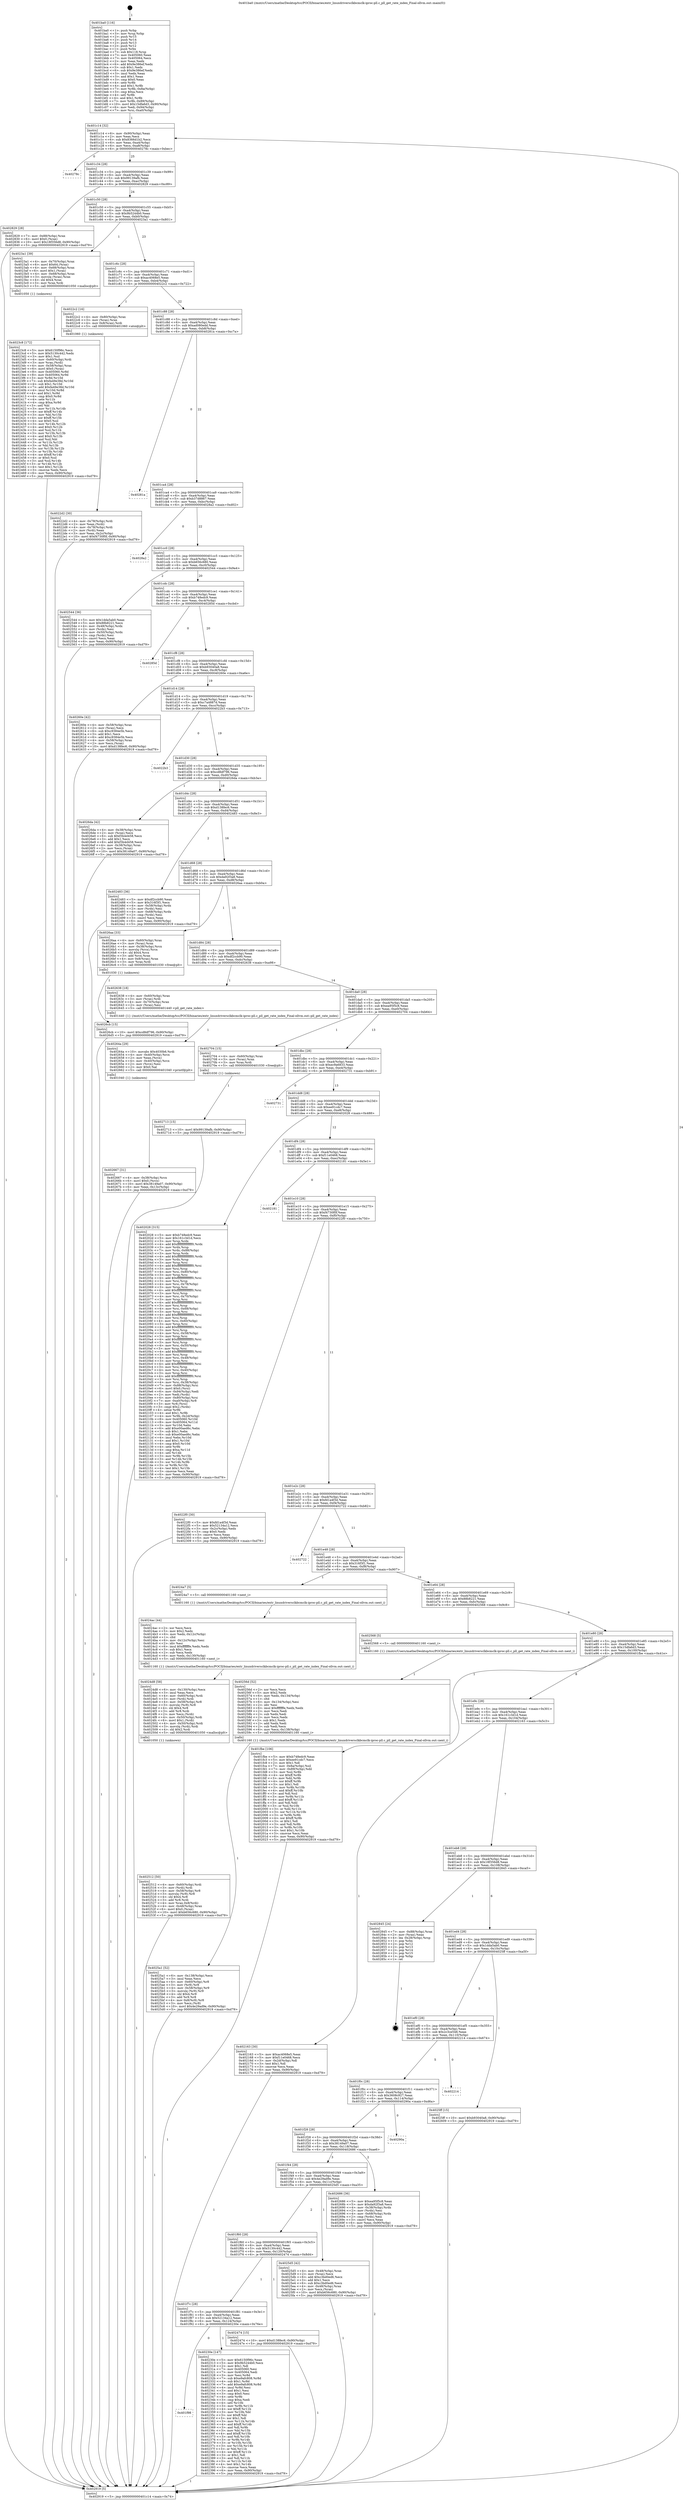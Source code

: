 digraph "0x401ba0" {
  label = "0x401ba0 (/mnt/c/Users/mathe/Desktop/tcc/POCII/binaries/extr_linuxdriversclkbcmclk-iproc-pll.c_pll_get_rate_index_Final-ollvm.out::main(0))"
  labelloc = "t"
  node[shape=record]

  Entry [label="",width=0.3,height=0.3,shape=circle,fillcolor=black,style=filled]
  "0x401c14" [label="{
     0x401c14 [32]\l
     | [instrs]\l
     &nbsp;&nbsp;0x401c14 \<+6\>: mov -0x90(%rbp),%eax\l
     &nbsp;&nbsp;0x401c1a \<+2\>: mov %eax,%ecx\l
     &nbsp;&nbsp;0x401c1c \<+6\>: sub $0x8366d1b2,%ecx\l
     &nbsp;&nbsp;0x401c22 \<+6\>: mov %eax,-0xa4(%rbp)\l
     &nbsp;&nbsp;0x401c28 \<+6\>: mov %ecx,-0xa8(%rbp)\l
     &nbsp;&nbsp;0x401c2e \<+6\>: je 000000000040278c \<main+0xbec\>\l
  }"]
  "0x40278c" [label="{
     0x40278c\l
  }", style=dashed]
  "0x401c34" [label="{
     0x401c34 [28]\l
     | [instrs]\l
     &nbsp;&nbsp;0x401c34 \<+5\>: jmp 0000000000401c39 \<main+0x99\>\l
     &nbsp;&nbsp;0x401c39 \<+6\>: mov -0xa4(%rbp),%eax\l
     &nbsp;&nbsp;0x401c3f \<+5\>: sub $0x99139afb,%eax\l
     &nbsp;&nbsp;0x401c44 \<+6\>: mov %eax,-0xac(%rbp)\l
     &nbsp;&nbsp;0x401c4a \<+6\>: je 0000000000402829 \<main+0xc89\>\l
  }"]
  Exit [label="",width=0.3,height=0.3,shape=circle,fillcolor=black,style=filled,peripheries=2]
  "0x402829" [label="{
     0x402829 [28]\l
     | [instrs]\l
     &nbsp;&nbsp;0x402829 \<+7\>: mov -0x88(%rbp),%rax\l
     &nbsp;&nbsp;0x402830 \<+6\>: movl $0x0,(%rax)\l
     &nbsp;&nbsp;0x402836 \<+10\>: movl $0x18f356d8,-0x90(%rbp)\l
     &nbsp;&nbsp;0x402840 \<+5\>: jmp 0000000000402919 \<main+0xd79\>\l
  }"]
  "0x401c50" [label="{
     0x401c50 [28]\l
     | [instrs]\l
     &nbsp;&nbsp;0x401c50 \<+5\>: jmp 0000000000401c55 \<main+0xb5\>\l
     &nbsp;&nbsp;0x401c55 \<+6\>: mov -0xa4(%rbp),%eax\l
     &nbsp;&nbsp;0x401c5b \<+5\>: sub $0x9b5244b0,%eax\l
     &nbsp;&nbsp;0x401c60 \<+6\>: mov %eax,-0xb0(%rbp)\l
     &nbsp;&nbsp;0x401c66 \<+6\>: je 00000000004023a1 \<main+0x801\>\l
  }"]
  "0x402713" [label="{
     0x402713 [15]\l
     | [instrs]\l
     &nbsp;&nbsp;0x402713 \<+10\>: movl $0x99139afb,-0x90(%rbp)\l
     &nbsp;&nbsp;0x40271d \<+5\>: jmp 0000000000402919 \<main+0xd79\>\l
  }"]
  "0x4023a1" [label="{
     0x4023a1 [39]\l
     | [instrs]\l
     &nbsp;&nbsp;0x4023a1 \<+4\>: mov -0x70(%rbp),%rax\l
     &nbsp;&nbsp;0x4023a5 \<+6\>: movl $0x64,(%rax)\l
     &nbsp;&nbsp;0x4023ab \<+4\>: mov -0x68(%rbp),%rax\l
     &nbsp;&nbsp;0x4023af \<+6\>: movl $0x1,(%rax)\l
     &nbsp;&nbsp;0x4023b5 \<+4\>: mov -0x68(%rbp),%rax\l
     &nbsp;&nbsp;0x4023b9 \<+3\>: movslq (%rax),%rax\l
     &nbsp;&nbsp;0x4023bc \<+4\>: shl $0x4,%rax\l
     &nbsp;&nbsp;0x4023c0 \<+3\>: mov %rax,%rdi\l
     &nbsp;&nbsp;0x4023c3 \<+5\>: call 0000000000401050 \<malloc@plt\>\l
     | [calls]\l
     &nbsp;&nbsp;0x401050 \{1\} (unknown)\l
  }"]
  "0x401c6c" [label="{
     0x401c6c [28]\l
     | [instrs]\l
     &nbsp;&nbsp;0x401c6c \<+5\>: jmp 0000000000401c71 \<main+0xd1\>\l
     &nbsp;&nbsp;0x401c71 \<+6\>: mov -0xa4(%rbp),%eax\l
     &nbsp;&nbsp;0x401c77 \<+5\>: sub $0xac4068e5,%eax\l
     &nbsp;&nbsp;0x401c7c \<+6\>: mov %eax,-0xb4(%rbp)\l
     &nbsp;&nbsp;0x401c82 \<+6\>: je 00000000004022c2 \<main+0x722\>\l
  }"]
  "0x4026cb" [label="{
     0x4026cb [15]\l
     | [instrs]\l
     &nbsp;&nbsp;0x4026cb \<+10\>: movl $0xcd8df796,-0x90(%rbp)\l
     &nbsp;&nbsp;0x4026d5 \<+5\>: jmp 0000000000402919 \<main+0xd79\>\l
  }"]
  "0x4022c2" [label="{
     0x4022c2 [16]\l
     | [instrs]\l
     &nbsp;&nbsp;0x4022c2 \<+4\>: mov -0x80(%rbp),%rax\l
     &nbsp;&nbsp;0x4022c6 \<+3\>: mov (%rax),%rax\l
     &nbsp;&nbsp;0x4022c9 \<+4\>: mov 0x8(%rax),%rdi\l
     &nbsp;&nbsp;0x4022cd \<+5\>: call 0000000000401060 \<atoi@plt\>\l
     | [calls]\l
     &nbsp;&nbsp;0x401060 \{1\} (unknown)\l
  }"]
  "0x401c88" [label="{
     0x401c88 [28]\l
     | [instrs]\l
     &nbsp;&nbsp;0x401c88 \<+5\>: jmp 0000000000401c8d \<main+0xed\>\l
     &nbsp;&nbsp;0x401c8d \<+6\>: mov -0xa4(%rbp),%eax\l
     &nbsp;&nbsp;0x401c93 \<+5\>: sub $0xad080edd,%eax\l
     &nbsp;&nbsp;0x401c98 \<+6\>: mov %eax,-0xb8(%rbp)\l
     &nbsp;&nbsp;0x401c9e \<+6\>: je 000000000040281a \<main+0xc7a\>\l
  }"]
  "0x402667" [label="{
     0x402667 [31]\l
     | [instrs]\l
     &nbsp;&nbsp;0x402667 \<+4\>: mov -0x38(%rbp),%rcx\l
     &nbsp;&nbsp;0x40266b \<+6\>: movl $0x0,(%rcx)\l
     &nbsp;&nbsp;0x402671 \<+10\>: movl $0x38149a07,-0x90(%rbp)\l
     &nbsp;&nbsp;0x40267b \<+6\>: mov %eax,-0x13c(%rbp)\l
     &nbsp;&nbsp;0x402681 \<+5\>: jmp 0000000000402919 \<main+0xd79\>\l
  }"]
  "0x40281a" [label="{
     0x40281a\l
  }", style=dashed]
  "0x401ca4" [label="{
     0x401ca4 [28]\l
     | [instrs]\l
     &nbsp;&nbsp;0x401ca4 \<+5\>: jmp 0000000000401ca9 \<main+0x109\>\l
     &nbsp;&nbsp;0x401ca9 \<+6\>: mov -0xa4(%rbp),%eax\l
     &nbsp;&nbsp;0x401caf \<+5\>: sub $0xb37d8867,%eax\l
     &nbsp;&nbsp;0x401cb4 \<+6\>: mov %eax,-0xbc(%rbp)\l
     &nbsp;&nbsp;0x401cba \<+6\>: je 00000000004028a2 \<main+0xd02\>\l
  }"]
  "0x40264a" [label="{
     0x40264a [29]\l
     | [instrs]\l
     &nbsp;&nbsp;0x40264a \<+10\>: movabs $0x4030b6,%rdi\l
     &nbsp;&nbsp;0x402654 \<+4\>: mov -0x40(%rbp),%rcx\l
     &nbsp;&nbsp;0x402658 \<+2\>: mov %eax,(%rcx)\l
     &nbsp;&nbsp;0x40265a \<+4\>: mov -0x40(%rbp),%rcx\l
     &nbsp;&nbsp;0x40265e \<+2\>: mov (%rcx),%esi\l
     &nbsp;&nbsp;0x402660 \<+2\>: mov $0x0,%al\l
     &nbsp;&nbsp;0x402662 \<+5\>: call 0000000000401040 \<printf@plt\>\l
     | [calls]\l
     &nbsp;&nbsp;0x401040 \{1\} (unknown)\l
  }"]
  "0x4028a2" [label="{
     0x4028a2\l
  }", style=dashed]
  "0x401cc0" [label="{
     0x401cc0 [28]\l
     | [instrs]\l
     &nbsp;&nbsp;0x401cc0 \<+5\>: jmp 0000000000401cc5 \<main+0x125\>\l
     &nbsp;&nbsp;0x401cc5 \<+6\>: mov -0xa4(%rbp),%eax\l
     &nbsp;&nbsp;0x401ccb \<+5\>: sub $0xb656c680,%eax\l
     &nbsp;&nbsp;0x401cd0 \<+6\>: mov %eax,-0xc0(%rbp)\l
     &nbsp;&nbsp;0x401cd6 \<+6\>: je 0000000000402544 \<main+0x9a4\>\l
  }"]
  "0x4025a1" [label="{
     0x4025a1 [52]\l
     | [instrs]\l
     &nbsp;&nbsp;0x4025a1 \<+6\>: mov -0x138(%rbp),%ecx\l
     &nbsp;&nbsp;0x4025a7 \<+3\>: imul %eax,%ecx\l
     &nbsp;&nbsp;0x4025aa \<+4\>: mov -0x60(%rbp),%r8\l
     &nbsp;&nbsp;0x4025ae \<+3\>: mov (%r8),%r8\l
     &nbsp;&nbsp;0x4025b1 \<+4\>: mov -0x58(%rbp),%r9\l
     &nbsp;&nbsp;0x4025b5 \<+3\>: movslq (%r9),%r9\l
     &nbsp;&nbsp;0x4025b8 \<+4\>: shl $0x4,%r9\l
     &nbsp;&nbsp;0x4025bc \<+3\>: add %r9,%r8\l
     &nbsp;&nbsp;0x4025bf \<+4\>: mov 0x8(%r8),%r8\l
     &nbsp;&nbsp;0x4025c3 \<+3\>: mov %ecx,(%r8)\l
     &nbsp;&nbsp;0x4025c6 \<+10\>: movl $0x4e29ad9e,-0x90(%rbp)\l
     &nbsp;&nbsp;0x4025d0 \<+5\>: jmp 0000000000402919 \<main+0xd79\>\l
  }"]
  "0x402544" [label="{
     0x402544 [36]\l
     | [instrs]\l
     &nbsp;&nbsp;0x402544 \<+5\>: mov $0x1dda5ab0,%eax\l
     &nbsp;&nbsp;0x402549 \<+5\>: mov $0x88b8221,%ecx\l
     &nbsp;&nbsp;0x40254e \<+4\>: mov -0x48(%rbp),%rdx\l
     &nbsp;&nbsp;0x402552 \<+2\>: mov (%rdx),%esi\l
     &nbsp;&nbsp;0x402554 \<+4\>: mov -0x50(%rbp),%rdx\l
     &nbsp;&nbsp;0x402558 \<+2\>: cmp (%rdx),%esi\l
     &nbsp;&nbsp;0x40255a \<+3\>: cmovl %ecx,%eax\l
     &nbsp;&nbsp;0x40255d \<+6\>: mov %eax,-0x90(%rbp)\l
     &nbsp;&nbsp;0x402563 \<+5\>: jmp 0000000000402919 \<main+0xd79\>\l
  }"]
  "0x401cdc" [label="{
     0x401cdc [28]\l
     | [instrs]\l
     &nbsp;&nbsp;0x401cdc \<+5\>: jmp 0000000000401ce1 \<main+0x141\>\l
     &nbsp;&nbsp;0x401ce1 \<+6\>: mov -0xa4(%rbp),%eax\l
     &nbsp;&nbsp;0x401ce7 \<+5\>: sub $0xb748edc9,%eax\l
     &nbsp;&nbsp;0x401cec \<+6\>: mov %eax,-0xc4(%rbp)\l
     &nbsp;&nbsp;0x401cf2 \<+6\>: je 000000000040285d \<main+0xcbd\>\l
  }"]
  "0x40256d" [label="{
     0x40256d [52]\l
     | [instrs]\l
     &nbsp;&nbsp;0x40256d \<+2\>: xor %ecx,%ecx\l
     &nbsp;&nbsp;0x40256f \<+5\>: mov $0x2,%edx\l
     &nbsp;&nbsp;0x402574 \<+6\>: mov %edx,-0x134(%rbp)\l
     &nbsp;&nbsp;0x40257a \<+1\>: cltd\l
     &nbsp;&nbsp;0x40257b \<+6\>: mov -0x134(%rbp),%esi\l
     &nbsp;&nbsp;0x402581 \<+2\>: idiv %esi\l
     &nbsp;&nbsp;0x402583 \<+6\>: imul $0xfffffffe,%edx,%edx\l
     &nbsp;&nbsp;0x402589 \<+2\>: mov %ecx,%edi\l
     &nbsp;&nbsp;0x40258b \<+2\>: sub %edx,%edi\l
     &nbsp;&nbsp;0x40258d \<+2\>: mov %ecx,%edx\l
     &nbsp;&nbsp;0x40258f \<+3\>: sub $0x1,%edx\l
     &nbsp;&nbsp;0x402592 \<+2\>: add %edx,%edi\l
     &nbsp;&nbsp;0x402594 \<+2\>: sub %edi,%ecx\l
     &nbsp;&nbsp;0x402596 \<+6\>: mov %ecx,-0x138(%rbp)\l
     &nbsp;&nbsp;0x40259c \<+5\>: call 0000000000401160 \<next_i\>\l
     | [calls]\l
     &nbsp;&nbsp;0x401160 \{1\} (/mnt/c/Users/mathe/Desktop/tcc/POCII/binaries/extr_linuxdriversclkbcmclk-iproc-pll.c_pll_get_rate_index_Final-ollvm.out::next_i)\l
  }"]
  "0x40285d" [label="{
     0x40285d\l
  }", style=dashed]
  "0x401cf8" [label="{
     0x401cf8 [28]\l
     | [instrs]\l
     &nbsp;&nbsp;0x401cf8 \<+5\>: jmp 0000000000401cfd \<main+0x15d\>\l
     &nbsp;&nbsp;0x401cfd \<+6\>: mov -0xa4(%rbp),%eax\l
     &nbsp;&nbsp;0x401d03 \<+5\>: sub $0xb93040a8,%eax\l
     &nbsp;&nbsp;0x401d08 \<+6\>: mov %eax,-0xc8(%rbp)\l
     &nbsp;&nbsp;0x401d0e \<+6\>: je 000000000040260e \<main+0xa6e\>\l
  }"]
  "0x402512" [label="{
     0x402512 [50]\l
     | [instrs]\l
     &nbsp;&nbsp;0x402512 \<+4\>: mov -0x60(%rbp),%rdi\l
     &nbsp;&nbsp;0x402516 \<+3\>: mov (%rdi),%rdi\l
     &nbsp;&nbsp;0x402519 \<+4\>: mov -0x58(%rbp),%r8\l
     &nbsp;&nbsp;0x40251d \<+3\>: movslq (%r8),%r8\l
     &nbsp;&nbsp;0x402520 \<+4\>: shl $0x4,%r8\l
     &nbsp;&nbsp;0x402524 \<+3\>: add %r8,%rdi\l
     &nbsp;&nbsp;0x402527 \<+4\>: mov %rax,0x8(%rdi)\l
     &nbsp;&nbsp;0x40252b \<+4\>: mov -0x48(%rbp),%rax\l
     &nbsp;&nbsp;0x40252f \<+6\>: movl $0x0,(%rax)\l
     &nbsp;&nbsp;0x402535 \<+10\>: movl $0xb656c680,-0x90(%rbp)\l
     &nbsp;&nbsp;0x40253f \<+5\>: jmp 0000000000402919 \<main+0xd79\>\l
  }"]
  "0x40260e" [label="{
     0x40260e [42]\l
     | [instrs]\l
     &nbsp;&nbsp;0x40260e \<+4\>: mov -0x58(%rbp),%rax\l
     &nbsp;&nbsp;0x402612 \<+2\>: mov (%rax),%ecx\l
     &nbsp;&nbsp;0x402614 \<+6\>: sub $0xc9384e5b,%ecx\l
     &nbsp;&nbsp;0x40261a \<+3\>: add $0x1,%ecx\l
     &nbsp;&nbsp;0x40261d \<+6\>: add $0xc9384e5b,%ecx\l
     &nbsp;&nbsp;0x402623 \<+4\>: mov -0x58(%rbp),%rax\l
     &nbsp;&nbsp;0x402627 \<+2\>: mov %ecx,(%rax)\l
     &nbsp;&nbsp;0x402629 \<+10\>: movl $0xd138fec6,-0x90(%rbp)\l
     &nbsp;&nbsp;0x402633 \<+5\>: jmp 0000000000402919 \<main+0xd79\>\l
  }"]
  "0x401d14" [label="{
     0x401d14 [28]\l
     | [instrs]\l
     &nbsp;&nbsp;0x401d14 \<+5\>: jmp 0000000000401d19 \<main+0x179\>\l
     &nbsp;&nbsp;0x401d19 \<+6\>: mov -0xa4(%rbp),%eax\l
     &nbsp;&nbsp;0x401d1f \<+5\>: sub $0xc7a4887d,%eax\l
     &nbsp;&nbsp;0x401d24 \<+6\>: mov %eax,-0xcc(%rbp)\l
     &nbsp;&nbsp;0x401d2a \<+6\>: je 00000000004022b3 \<main+0x713\>\l
  }"]
  "0x4024d8" [label="{
     0x4024d8 [58]\l
     | [instrs]\l
     &nbsp;&nbsp;0x4024d8 \<+6\>: mov -0x130(%rbp),%ecx\l
     &nbsp;&nbsp;0x4024de \<+3\>: imul %eax,%ecx\l
     &nbsp;&nbsp;0x4024e1 \<+4\>: mov -0x60(%rbp),%rdi\l
     &nbsp;&nbsp;0x4024e5 \<+3\>: mov (%rdi),%rdi\l
     &nbsp;&nbsp;0x4024e8 \<+4\>: mov -0x58(%rbp),%r8\l
     &nbsp;&nbsp;0x4024ec \<+3\>: movslq (%r8),%r8\l
     &nbsp;&nbsp;0x4024ef \<+4\>: shl $0x4,%r8\l
     &nbsp;&nbsp;0x4024f3 \<+3\>: add %r8,%rdi\l
     &nbsp;&nbsp;0x4024f6 \<+2\>: mov %ecx,(%rdi)\l
     &nbsp;&nbsp;0x4024f8 \<+4\>: mov -0x50(%rbp),%rdi\l
     &nbsp;&nbsp;0x4024fc \<+6\>: movl $0x1,(%rdi)\l
     &nbsp;&nbsp;0x402502 \<+4\>: mov -0x50(%rbp),%rdi\l
     &nbsp;&nbsp;0x402506 \<+3\>: movslq (%rdi),%rdi\l
     &nbsp;&nbsp;0x402509 \<+4\>: shl $0x2,%rdi\l
     &nbsp;&nbsp;0x40250d \<+5\>: call 0000000000401050 \<malloc@plt\>\l
     | [calls]\l
     &nbsp;&nbsp;0x401050 \{1\} (unknown)\l
  }"]
  "0x4022b3" [label="{
     0x4022b3\l
  }", style=dashed]
  "0x401d30" [label="{
     0x401d30 [28]\l
     | [instrs]\l
     &nbsp;&nbsp;0x401d30 \<+5\>: jmp 0000000000401d35 \<main+0x195\>\l
     &nbsp;&nbsp;0x401d35 \<+6\>: mov -0xa4(%rbp),%eax\l
     &nbsp;&nbsp;0x401d3b \<+5\>: sub $0xcd8df796,%eax\l
     &nbsp;&nbsp;0x401d40 \<+6\>: mov %eax,-0xd0(%rbp)\l
     &nbsp;&nbsp;0x401d46 \<+6\>: je 00000000004026da \<main+0xb3a\>\l
  }"]
  "0x4024ac" [label="{
     0x4024ac [44]\l
     | [instrs]\l
     &nbsp;&nbsp;0x4024ac \<+2\>: xor %ecx,%ecx\l
     &nbsp;&nbsp;0x4024ae \<+5\>: mov $0x2,%edx\l
     &nbsp;&nbsp;0x4024b3 \<+6\>: mov %edx,-0x12c(%rbp)\l
     &nbsp;&nbsp;0x4024b9 \<+1\>: cltd\l
     &nbsp;&nbsp;0x4024ba \<+6\>: mov -0x12c(%rbp),%esi\l
     &nbsp;&nbsp;0x4024c0 \<+2\>: idiv %esi\l
     &nbsp;&nbsp;0x4024c2 \<+6\>: imul $0xfffffffe,%edx,%edx\l
     &nbsp;&nbsp;0x4024c8 \<+3\>: sub $0x1,%ecx\l
     &nbsp;&nbsp;0x4024cb \<+2\>: sub %ecx,%edx\l
     &nbsp;&nbsp;0x4024cd \<+6\>: mov %edx,-0x130(%rbp)\l
     &nbsp;&nbsp;0x4024d3 \<+5\>: call 0000000000401160 \<next_i\>\l
     | [calls]\l
     &nbsp;&nbsp;0x401160 \{1\} (/mnt/c/Users/mathe/Desktop/tcc/POCII/binaries/extr_linuxdriversclkbcmclk-iproc-pll.c_pll_get_rate_index_Final-ollvm.out::next_i)\l
  }"]
  "0x4026da" [label="{
     0x4026da [42]\l
     | [instrs]\l
     &nbsp;&nbsp;0x4026da \<+4\>: mov -0x38(%rbp),%rax\l
     &nbsp;&nbsp;0x4026de \<+2\>: mov (%rax),%ecx\l
     &nbsp;&nbsp;0x4026e0 \<+6\>: sub $0xf3b4d458,%ecx\l
     &nbsp;&nbsp;0x4026e6 \<+3\>: add $0x1,%ecx\l
     &nbsp;&nbsp;0x4026e9 \<+6\>: add $0xf3b4d458,%ecx\l
     &nbsp;&nbsp;0x4026ef \<+4\>: mov -0x38(%rbp),%rax\l
     &nbsp;&nbsp;0x4026f3 \<+2\>: mov %ecx,(%rax)\l
     &nbsp;&nbsp;0x4026f5 \<+10\>: movl $0x38149a07,-0x90(%rbp)\l
     &nbsp;&nbsp;0x4026ff \<+5\>: jmp 0000000000402919 \<main+0xd79\>\l
  }"]
  "0x401d4c" [label="{
     0x401d4c [28]\l
     | [instrs]\l
     &nbsp;&nbsp;0x401d4c \<+5\>: jmp 0000000000401d51 \<main+0x1b1\>\l
     &nbsp;&nbsp;0x401d51 \<+6\>: mov -0xa4(%rbp),%eax\l
     &nbsp;&nbsp;0x401d57 \<+5\>: sub $0xd138fec6,%eax\l
     &nbsp;&nbsp;0x401d5c \<+6\>: mov %eax,-0xd4(%rbp)\l
     &nbsp;&nbsp;0x401d62 \<+6\>: je 0000000000402483 \<main+0x8e3\>\l
  }"]
  "0x4023c8" [label="{
     0x4023c8 [172]\l
     | [instrs]\l
     &nbsp;&nbsp;0x4023c8 \<+5\>: mov $0x6150f96c,%ecx\l
     &nbsp;&nbsp;0x4023cd \<+5\>: mov $0x5130c442,%edx\l
     &nbsp;&nbsp;0x4023d2 \<+3\>: mov $0x1,%sil\l
     &nbsp;&nbsp;0x4023d5 \<+4\>: mov -0x60(%rbp),%rdi\l
     &nbsp;&nbsp;0x4023d9 \<+3\>: mov %rax,(%rdi)\l
     &nbsp;&nbsp;0x4023dc \<+4\>: mov -0x58(%rbp),%rax\l
     &nbsp;&nbsp;0x4023e0 \<+6\>: movl $0x0,(%rax)\l
     &nbsp;&nbsp;0x4023e6 \<+8\>: mov 0x405060,%r8d\l
     &nbsp;&nbsp;0x4023ee \<+8\>: mov 0x405064,%r9d\l
     &nbsp;&nbsp;0x4023f6 \<+3\>: mov %r8d,%r10d\l
     &nbsp;&nbsp;0x4023f9 \<+7\>: sub $0xfa49e38d,%r10d\l
     &nbsp;&nbsp;0x402400 \<+4\>: sub $0x1,%r10d\l
     &nbsp;&nbsp;0x402404 \<+7\>: add $0xfa49e38d,%r10d\l
     &nbsp;&nbsp;0x40240b \<+4\>: imul %r10d,%r8d\l
     &nbsp;&nbsp;0x40240f \<+4\>: and $0x1,%r8d\l
     &nbsp;&nbsp;0x402413 \<+4\>: cmp $0x0,%r8d\l
     &nbsp;&nbsp;0x402417 \<+4\>: sete %r11b\l
     &nbsp;&nbsp;0x40241b \<+4\>: cmp $0xa,%r9d\l
     &nbsp;&nbsp;0x40241f \<+3\>: setl %bl\l
     &nbsp;&nbsp;0x402422 \<+3\>: mov %r11b,%r14b\l
     &nbsp;&nbsp;0x402425 \<+4\>: xor $0xff,%r14b\l
     &nbsp;&nbsp;0x402429 \<+3\>: mov %bl,%r15b\l
     &nbsp;&nbsp;0x40242c \<+4\>: xor $0xff,%r15b\l
     &nbsp;&nbsp;0x402430 \<+4\>: xor $0x0,%sil\l
     &nbsp;&nbsp;0x402434 \<+3\>: mov %r14b,%r12b\l
     &nbsp;&nbsp;0x402437 \<+4\>: and $0x0,%r12b\l
     &nbsp;&nbsp;0x40243b \<+3\>: and %sil,%r11b\l
     &nbsp;&nbsp;0x40243e \<+3\>: mov %r15b,%r13b\l
     &nbsp;&nbsp;0x402441 \<+4\>: and $0x0,%r13b\l
     &nbsp;&nbsp;0x402445 \<+3\>: and %sil,%bl\l
     &nbsp;&nbsp;0x402448 \<+3\>: or %r11b,%r12b\l
     &nbsp;&nbsp;0x40244b \<+3\>: or %bl,%r13b\l
     &nbsp;&nbsp;0x40244e \<+3\>: xor %r13b,%r12b\l
     &nbsp;&nbsp;0x402451 \<+3\>: or %r15b,%r14b\l
     &nbsp;&nbsp;0x402454 \<+4\>: xor $0xff,%r14b\l
     &nbsp;&nbsp;0x402458 \<+4\>: or $0x0,%sil\l
     &nbsp;&nbsp;0x40245c \<+3\>: and %sil,%r14b\l
     &nbsp;&nbsp;0x40245f \<+3\>: or %r14b,%r12b\l
     &nbsp;&nbsp;0x402462 \<+4\>: test $0x1,%r12b\l
     &nbsp;&nbsp;0x402466 \<+3\>: cmovne %edx,%ecx\l
     &nbsp;&nbsp;0x402469 \<+6\>: mov %ecx,-0x90(%rbp)\l
     &nbsp;&nbsp;0x40246f \<+5\>: jmp 0000000000402919 \<main+0xd79\>\l
  }"]
  "0x402483" [label="{
     0x402483 [36]\l
     | [instrs]\l
     &nbsp;&nbsp;0x402483 \<+5\>: mov $0xdf2ccb90,%eax\l
     &nbsp;&nbsp;0x402488 \<+5\>: mov $0x316f3f1,%ecx\l
     &nbsp;&nbsp;0x40248d \<+4\>: mov -0x58(%rbp),%rdx\l
     &nbsp;&nbsp;0x402491 \<+2\>: mov (%rdx),%esi\l
     &nbsp;&nbsp;0x402493 \<+4\>: mov -0x68(%rbp),%rdx\l
     &nbsp;&nbsp;0x402497 \<+2\>: cmp (%rdx),%esi\l
     &nbsp;&nbsp;0x402499 \<+3\>: cmovl %ecx,%eax\l
     &nbsp;&nbsp;0x40249c \<+6\>: mov %eax,-0x90(%rbp)\l
     &nbsp;&nbsp;0x4024a2 \<+5\>: jmp 0000000000402919 \<main+0xd79\>\l
  }"]
  "0x401d68" [label="{
     0x401d68 [28]\l
     | [instrs]\l
     &nbsp;&nbsp;0x401d68 \<+5\>: jmp 0000000000401d6d \<main+0x1cd\>\l
     &nbsp;&nbsp;0x401d6d \<+6\>: mov -0xa4(%rbp),%eax\l
     &nbsp;&nbsp;0x401d73 \<+5\>: sub $0xda92f3a8,%eax\l
     &nbsp;&nbsp;0x401d78 \<+6\>: mov %eax,-0xd8(%rbp)\l
     &nbsp;&nbsp;0x401d7e \<+6\>: je 00000000004026aa \<main+0xb0a\>\l
  }"]
  "0x401f98" [label="{
     0x401f98\l
  }", style=dashed]
  "0x4026aa" [label="{
     0x4026aa [33]\l
     | [instrs]\l
     &nbsp;&nbsp;0x4026aa \<+4\>: mov -0x60(%rbp),%rax\l
     &nbsp;&nbsp;0x4026ae \<+3\>: mov (%rax),%rax\l
     &nbsp;&nbsp;0x4026b1 \<+4\>: mov -0x38(%rbp),%rcx\l
     &nbsp;&nbsp;0x4026b5 \<+3\>: movslq (%rcx),%rcx\l
     &nbsp;&nbsp;0x4026b8 \<+4\>: shl $0x4,%rcx\l
     &nbsp;&nbsp;0x4026bc \<+3\>: add %rcx,%rax\l
     &nbsp;&nbsp;0x4026bf \<+4\>: mov 0x8(%rax),%rax\l
     &nbsp;&nbsp;0x4026c3 \<+3\>: mov %rax,%rdi\l
     &nbsp;&nbsp;0x4026c6 \<+5\>: call 0000000000401030 \<free@plt\>\l
     | [calls]\l
     &nbsp;&nbsp;0x401030 \{1\} (unknown)\l
  }"]
  "0x401d84" [label="{
     0x401d84 [28]\l
     | [instrs]\l
     &nbsp;&nbsp;0x401d84 \<+5\>: jmp 0000000000401d89 \<main+0x1e9\>\l
     &nbsp;&nbsp;0x401d89 \<+6\>: mov -0xa4(%rbp),%eax\l
     &nbsp;&nbsp;0x401d8f \<+5\>: sub $0xdf2ccb90,%eax\l
     &nbsp;&nbsp;0x401d94 \<+6\>: mov %eax,-0xdc(%rbp)\l
     &nbsp;&nbsp;0x401d9a \<+6\>: je 0000000000402638 \<main+0xa98\>\l
  }"]
  "0x40230e" [label="{
     0x40230e [147]\l
     | [instrs]\l
     &nbsp;&nbsp;0x40230e \<+5\>: mov $0x6150f96c,%eax\l
     &nbsp;&nbsp;0x402313 \<+5\>: mov $0x9b5244b0,%ecx\l
     &nbsp;&nbsp;0x402318 \<+2\>: mov $0x1,%dl\l
     &nbsp;&nbsp;0x40231a \<+7\>: mov 0x405060,%esi\l
     &nbsp;&nbsp;0x402321 \<+7\>: mov 0x405064,%edi\l
     &nbsp;&nbsp;0x402328 \<+3\>: mov %esi,%r8d\l
     &nbsp;&nbsp;0x40232b \<+7\>: sub $0xe9afc808,%r8d\l
     &nbsp;&nbsp;0x402332 \<+4\>: sub $0x1,%r8d\l
     &nbsp;&nbsp;0x402336 \<+7\>: add $0xe9afc808,%r8d\l
     &nbsp;&nbsp;0x40233d \<+4\>: imul %r8d,%esi\l
     &nbsp;&nbsp;0x402341 \<+3\>: and $0x1,%esi\l
     &nbsp;&nbsp;0x402344 \<+3\>: cmp $0x0,%esi\l
     &nbsp;&nbsp;0x402347 \<+4\>: sete %r9b\l
     &nbsp;&nbsp;0x40234b \<+3\>: cmp $0xa,%edi\l
     &nbsp;&nbsp;0x40234e \<+4\>: setl %r10b\l
     &nbsp;&nbsp;0x402352 \<+3\>: mov %r9b,%r11b\l
     &nbsp;&nbsp;0x402355 \<+4\>: xor $0xff,%r11b\l
     &nbsp;&nbsp;0x402359 \<+3\>: mov %r10b,%bl\l
     &nbsp;&nbsp;0x40235c \<+3\>: xor $0xff,%bl\l
     &nbsp;&nbsp;0x40235f \<+3\>: xor $0x1,%dl\l
     &nbsp;&nbsp;0x402362 \<+3\>: mov %r11b,%r14b\l
     &nbsp;&nbsp;0x402365 \<+4\>: and $0xff,%r14b\l
     &nbsp;&nbsp;0x402369 \<+3\>: and %dl,%r9b\l
     &nbsp;&nbsp;0x40236c \<+3\>: mov %bl,%r15b\l
     &nbsp;&nbsp;0x40236f \<+4\>: and $0xff,%r15b\l
     &nbsp;&nbsp;0x402373 \<+3\>: and %dl,%r10b\l
     &nbsp;&nbsp;0x402376 \<+3\>: or %r9b,%r14b\l
     &nbsp;&nbsp;0x402379 \<+3\>: or %r10b,%r15b\l
     &nbsp;&nbsp;0x40237c \<+3\>: xor %r15b,%r14b\l
     &nbsp;&nbsp;0x40237f \<+3\>: or %bl,%r11b\l
     &nbsp;&nbsp;0x402382 \<+4\>: xor $0xff,%r11b\l
     &nbsp;&nbsp;0x402386 \<+3\>: or $0x1,%dl\l
     &nbsp;&nbsp;0x402389 \<+3\>: and %dl,%r11b\l
     &nbsp;&nbsp;0x40238c \<+3\>: or %r11b,%r14b\l
     &nbsp;&nbsp;0x40238f \<+4\>: test $0x1,%r14b\l
     &nbsp;&nbsp;0x402393 \<+3\>: cmovne %ecx,%eax\l
     &nbsp;&nbsp;0x402396 \<+6\>: mov %eax,-0x90(%rbp)\l
     &nbsp;&nbsp;0x40239c \<+5\>: jmp 0000000000402919 \<main+0xd79\>\l
  }"]
  "0x402638" [label="{
     0x402638 [18]\l
     | [instrs]\l
     &nbsp;&nbsp;0x402638 \<+4\>: mov -0x60(%rbp),%rax\l
     &nbsp;&nbsp;0x40263c \<+3\>: mov (%rax),%rdi\l
     &nbsp;&nbsp;0x40263f \<+4\>: mov -0x70(%rbp),%rax\l
     &nbsp;&nbsp;0x402643 \<+2\>: mov (%rax),%esi\l
     &nbsp;&nbsp;0x402645 \<+5\>: call 0000000000401440 \<pll_get_rate_index\>\l
     | [calls]\l
     &nbsp;&nbsp;0x401440 \{1\} (/mnt/c/Users/mathe/Desktop/tcc/POCII/binaries/extr_linuxdriversclkbcmclk-iproc-pll.c_pll_get_rate_index_Final-ollvm.out::pll_get_rate_index)\l
  }"]
  "0x401da0" [label="{
     0x401da0 [28]\l
     | [instrs]\l
     &nbsp;&nbsp;0x401da0 \<+5\>: jmp 0000000000401da5 \<main+0x205\>\l
     &nbsp;&nbsp;0x401da5 \<+6\>: mov -0xa4(%rbp),%eax\l
     &nbsp;&nbsp;0x401dab \<+5\>: sub $0xea95f5c8,%eax\l
     &nbsp;&nbsp;0x401db0 \<+6\>: mov %eax,-0xe0(%rbp)\l
     &nbsp;&nbsp;0x401db6 \<+6\>: je 0000000000402704 \<main+0xb64\>\l
  }"]
  "0x401f7c" [label="{
     0x401f7c [28]\l
     | [instrs]\l
     &nbsp;&nbsp;0x401f7c \<+5\>: jmp 0000000000401f81 \<main+0x3e1\>\l
     &nbsp;&nbsp;0x401f81 \<+6\>: mov -0xa4(%rbp),%eax\l
     &nbsp;&nbsp;0x401f87 \<+5\>: sub $0x52134a12,%eax\l
     &nbsp;&nbsp;0x401f8c \<+6\>: mov %eax,-0x124(%rbp)\l
     &nbsp;&nbsp;0x401f92 \<+6\>: je 000000000040230e \<main+0x76e\>\l
  }"]
  "0x402704" [label="{
     0x402704 [15]\l
     | [instrs]\l
     &nbsp;&nbsp;0x402704 \<+4\>: mov -0x60(%rbp),%rax\l
     &nbsp;&nbsp;0x402708 \<+3\>: mov (%rax),%rax\l
     &nbsp;&nbsp;0x40270b \<+3\>: mov %rax,%rdi\l
     &nbsp;&nbsp;0x40270e \<+5\>: call 0000000000401030 \<free@plt\>\l
     | [calls]\l
     &nbsp;&nbsp;0x401030 \{1\} (unknown)\l
  }"]
  "0x401dbc" [label="{
     0x401dbc [28]\l
     | [instrs]\l
     &nbsp;&nbsp;0x401dbc \<+5\>: jmp 0000000000401dc1 \<main+0x221\>\l
     &nbsp;&nbsp;0x401dc1 \<+6\>: mov -0xa4(%rbp),%eax\l
     &nbsp;&nbsp;0x401dc7 \<+5\>: sub $0xec9a6833,%eax\l
     &nbsp;&nbsp;0x401dcc \<+6\>: mov %eax,-0xe4(%rbp)\l
     &nbsp;&nbsp;0x401dd2 \<+6\>: je 0000000000402731 \<main+0xb91\>\l
  }"]
  "0x402474" [label="{
     0x402474 [15]\l
     | [instrs]\l
     &nbsp;&nbsp;0x402474 \<+10\>: movl $0xd138fec6,-0x90(%rbp)\l
     &nbsp;&nbsp;0x40247e \<+5\>: jmp 0000000000402919 \<main+0xd79\>\l
  }"]
  "0x402731" [label="{
     0x402731\l
  }", style=dashed]
  "0x401dd8" [label="{
     0x401dd8 [28]\l
     | [instrs]\l
     &nbsp;&nbsp;0x401dd8 \<+5\>: jmp 0000000000401ddd \<main+0x23d\>\l
     &nbsp;&nbsp;0x401ddd \<+6\>: mov -0xa4(%rbp),%eax\l
     &nbsp;&nbsp;0x401de3 \<+5\>: sub $0xee91cdc7,%eax\l
     &nbsp;&nbsp;0x401de8 \<+6\>: mov %eax,-0xe8(%rbp)\l
     &nbsp;&nbsp;0x401dee \<+6\>: je 0000000000402028 \<main+0x488\>\l
  }"]
  "0x401f60" [label="{
     0x401f60 [28]\l
     | [instrs]\l
     &nbsp;&nbsp;0x401f60 \<+5\>: jmp 0000000000401f65 \<main+0x3c5\>\l
     &nbsp;&nbsp;0x401f65 \<+6\>: mov -0xa4(%rbp),%eax\l
     &nbsp;&nbsp;0x401f6b \<+5\>: sub $0x5130c442,%eax\l
     &nbsp;&nbsp;0x401f70 \<+6\>: mov %eax,-0x120(%rbp)\l
     &nbsp;&nbsp;0x401f76 \<+6\>: je 0000000000402474 \<main+0x8d4\>\l
  }"]
  "0x402028" [label="{
     0x402028 [315]\l
     | [instrs]\l
     &nbsp;&nbsp;0x402028 \<+5\>: mov $0xb748edc9,%eax\l
     &nbsp;&nbsp;0x40202d \<+5\>: mov $0x161c3d1d,%ecx\l
     &nbsp;&nbsp;0x402032 \<+3\>: mov %rsp,%rdx\l
     &nbsp;&nbsp;0x402035 \<+4\>: add $0xfffffffffffffff0,%rdx\l
     &nbsp;&nbsp;0x402039 \<+3\>: mov %rdx,%rsp\l
     &nbsp;&nbsp;0x40203c \<+7\>: mov %rdx,-0x88(%rbp)\l
     &nbsp;&nbsp;0x402043 \<+3\>: mov %rsp,%rdx\l
     &nbsp;&nbsp;0x402046 \<+4\>: add $0xfffffffffffffff0,%rdx\l
     &nbsp;&nbsp;0x40204a \<+3\>: mov %rdx,%rsp\l
     &nbsp;&nbsp;0x40204d \<+3\>: mov %rsp,%rsi\l
     &nbsp;&nbsp;0x402050 \<+4\>: add $0xfffffffffffffff0,%rsi\l
     &nbsp;&nbsp;0x402054 \<+3\>: mov %rsi,%rsp\l
     &nbsp;&nbsp;0x402057 \<+4\>: mov %rsi,-0x80(%rbp)\l
     &nbsp;&nbsp;0x40205b \<+3\>: mov %rsp,%rsi\l
     &nbsp;&nbsp;0x40205e \<+4\>: add $0xfffffffffffffff0,%rsi\l
     &nbsp;&nbsp;0x402062 \<+3\>: mov %rsi,%rsp\l
     &nbsp;&nbsp;0x402065 \<+4\>: mov %rsi,-0x78(%rbp)\l
     &nbsp;&nbsp;0x402069 \<+3\>: mov %rsp,%rsi\l
     &nbsp;&nbsp;0x40206c \<+4\>: add $0xfffffffffffffff0,%rsi\l
     &nbsp;&nbsp;0x402070 \<+3\>: mov %rsi,%rsp\l
     &nbsp;&nbsp;0x402073 \<+4\>: mov %rsi,-0x70(%rbp)\l
     &nbsp;&nbsp;0x402077 \<+3\>: mov %rsp,%rsi\l
     &nbsp;&nbsp;0x40207a \<+4\>: add $0xfffffffffffffff0,%rsi\l
     &nbsp;&nbsp;0x40207e \<+3\>: mov %rsi,%rsp\l
     &nbsp;&nbsp;0x402081 \<+4\>: mov %rsi,-0x68(%rbp)\l
     &nbsp;&nbsp;0x402085 \<+3\>: mov %rsp,%rsi\l
     &nbsp;&nbsp;0x402088 \<+4\>: add $0xfffffffffffffff0,%rsi\l
     &nbsp;&nbsp;0x40208c \<+3\>: mov %rsi,%rsp\l
     &nbsp;&nbsp;0x40208f \<+4\>: mov %rsi,-0x60(%rbp)\l
     &nbsp;&nbsp;0x402093 \<+3\>: mov %rsp,%rsi\l
     &nbsp;&nbsp;0x402096 \<+4\>: add $0xfffffffffffffff0,%rsi\l
     &nbsp;&nbsp;0x40209a \<+3\>: mov %rsi,%rsp\l
     &nbsp;&nbsp;0x40209d \<+4\>: mov %rsi,-0x58(%rbp)\l
     &nbsp;&nbsp;0x4020a1 \<+3\>: mov %rsp,%rsi\l
     &nbsp;&nbsp;0x4020a4 \<+4\>: add $0xfffffffffffffff0,%rsi\l
     &nbsp;&nbsp;0x4020a8 \<+3\>: mov %rsi,%rsp\l
     &nbsp;&nbsp;0x4020ab \<+4\>: mov %rsi,-0x50(%rbp)\l
     &nbsp;&nbsp;0x4020af \<+3\>: mov %rsp,%rsi\l
     &nbsp;&nbsp;0x4020b2 \<+4\>: add $0xfffffffffffffff0,%rsi\l
     &nbsp;&nbsp;0x4020b6 \<+3\>: mov %rsi,%rsp\l
     &nbsp;&nbsp;0x4020b9 \<+4\>: mov %rsi,-0x48(%rbp)\l
     &nbsp;&nbsp;0x4020bd \<+3\>: mov %rsp,%rsi\l
     &nbsp;&nbsp;0x4020c0 \<+4\>: add $0xfffffffffffffff0,%rsi\l
     &nbsp;&nbsp;0x4020c4 \<+3\>: mov %rsi,%rsp\l
     &nbsp;&nbsp;0x4020c7 \<+4\>: mov %rsi,-0x40(%rbp)\l
     &nbsp;&nbsp;0x4020cb \<+3\>: mov %rsp,%rsi\l
     &nbsp;&nbsp;0x4020ce \<+4\>: add $0xfffffffffffffff0,%rsi\l
     &nbsp;&nbsp;0x4020d2 \<+3\>: mov %rsi,%rsp\l
     &nbsp;&nbsp;0x4020d5 \<+4\>: mov %rsi,-0x38(%rbp)\l
     &nbsp;&nbsp;0x4020d9 \<+7\>: mov -0x88(%rbp),%rsi\l
     &nbsp;&nbsp;0x4020e0 \<+6\>: movl $0x0,(%rsi)\l
     &nbsp;&nbsp;0x4020e6 \<+6\>: mov -0x94(%rbp),%edi\l
     &nbsp;&nbsp;0x4020ec \<+2\>: mov %edi,(%rdx)\l
     &nbsp;&nbsp;0x4020ee \<+4\>: mov -0x80(%rbp),%rsi\l
     &nbsp;&nbsp;0x4020f2 \<+7\>: mov -0xa0(%rbp),%r8\l
     &nbsp;&nbsp;0x4020f9 \<+3\>: mov %r8,(%rsi)\l
     &nbsp;&nbsp;0x4020fc \<+3\>: cmpl $0x2,(%rdx)\l
     &nbsp;&nbsp;0x4020ff \<+4\>: setne %r9b\l
     &nbsp;&nbsp;0x402103 \<+4\>: and $0x1,%r9b\l
     &nbsp;&nbsp;0x402107 \<+4\>: mov %r9b,-0x2d(%rbp)\l
     &nbsp;&nbsp;0x40210b \<+8\>: mov 0x405060,%r10d\l
     &nbsp;&nbsp;0x402113 \<+8\>: mov 0x405064,%r11d\l
     &nbsp;&nbsp;0x40211b \<+3\>: mov %r10d,%ebx\l
     &nbsp;&nbsp;0x40211e \<+6\>: add $0xe00aed6c,%ebx\l
     &nbsp;&nbsp;0x402124 \<+3\>: sub $0x1,%ebx\l
     &nbsp;&nbsp;0x402127 \<+6\>: sub $0xe00aed6c,%ebx\l
     &nbsp;&nbsp;0x40212d \<+4\>: imul %ebx,%r10d\l
     &nbsp;&nbsp;0x402131 \<+4\>: and $0x1,%r10d\l
     &nbsp;&nbsp;0x402135 \<+4\>: cmp $0x0,%r10d\l
     &nbsp;&nbsp;0x402139 \<+4\>: sete %r9b\l
     &nbsp;&nbsp;0x40213d \<+4\>: cmp $0xa,%r11d\l
     &nbsp;&nbsp;0x402141 \<+4\>: setl %r14b\l
     &nbsp;&nbsp;0x402145 \<+3\>: mov %r9b,%r15b\l
     &nbsp;&nbsp;0x402148 \<+3\>: and %r14b,%r15b\l
     &nbsp;&nbsp;0x40214b \<+3\>: xor %r14b,%r9b\l
     &nbsp;&nbsp;0x40214e \<+3\>: or %r9b,%r15b\l
     &nbsp;&nbsp;0x402151 \<+4\>: test $0x1,%r15b\l
     &nbsp;&nbsp;0x402155 \<+3\>: cmovne %ecx,%eax\l
     &nbsp;&nbsp;0x402158 \<+6\>: mov %eax,-0x90(%rbp)\l
     &nbsp;&nbsp;0x40215e \<+5\>: jmp 0000000000402919 \<main+0xd79\>\l
  }"]
  "0x401df4" [label="{
     0x401df4 [28]\l
     | [instrs]\l
     &nbsp;&nbsp;0x401df4 \<+5\>: jmp 0000000000401df9 \<main+0x259\>\l
     &nbsp;&nbsp;0x401df9 \<+6\>: mov -0xa4(%rbp),%eax\l
     &nbsp;&nbsp;0x401dff \<+5\>: sub $0xf11e0468,%eax\l
     &nbsp;&nbsp;0x401e04 \<+6\>: mov %eax,-0xec(%rbp)\l
     &nbsp;&nbsp;0x401e0a \<+6\>: je 0000000000402181 \<main+0x5e1\>\l
  }"]
  "0x4025d5" [label="{
     0x4025d5 [42]\l
     | [instrs]\l
     &nbsp;&nbsp;0x4025d5 \<+4\>: mov -0x48(%rbp),%rax\l
     &nbsp;&nbsp;0x4025d9 \<+2\>: mov (%rax),%ecx\l
     &nbsp;&nbsp;0x4025db \<+6\>: add $0xc3bd0ed6,%ecx\l
     &nbsp;&nbsp;0x4025e1 \<+3\>: add $0x1,%ecx\l
     &nbsp;&nbsp;0x4025e4 \<+6\>: sub $0xc3bd0ed6,%ecx\l
     &nbsp;&nbsp;0x4025ea \<+4\>: mov -0x48(%rbp),%rax\l
     &nbsp;&nbsp;0x4025ee \<+2\>: mov %ecx,(%rax)\l
     &nbsp;&nbsp;0x4025f0 \<+10\>: movl $0xb656c680,-0x90(%rbp)\l
     &nbsp;&nbsp;0x4025fa \<+5\>: jmp 0000000000402919 \<main+0xd79\>\l
  }"]
  "0x402181" [label="{
     0x402181\l
  }", style=dashed]
  "0x401e10" [label="{
     0x401e10 [28]\l
     | [instrs]\l
     &nbsp;&nbsp;0x401e10 \<+5\>: jmp 0000000000401e15 \<main+0x275\>\l
     &nbsp;&nbsp;0x401e15 \<+6\>: mov -0xa4(%rbp),%eax\l
     &nbsp;&nbsp;0x401e1b \<+5\>: sub $0xf4730f0f,%eax\l
     &nbsp;&nbsp;0x401e20 \<+6\>: mov %eax,-0xf0(%rbp)\l
     &nbsp;&nbsp;0x401e26 \<+6\>: je 00000000004022f0 \<main+0x750\>\l
  }"]
  "0x401f44" [label="{
     0x401f44 [28]\l
     | [instrs]\l
     &nbsp;&nbsp;0x401f44 \<+5\>: jmp 0000000000401f49 \<main+0x3a9\>\l
     &nbsp;&nbsp;0x401f49 \<+6\>: mov -0xa4(%rbp),%eax\l
     &nbsp;&nbsp;0x401f4f \<+5\>: sub $0x4e29ad9e,%eax\l
     &nbsp;&nbsp;0x401f54 \<+6\>: mov %eax,-0x11c(%rbp)\l
     &nbsp;&nbsp;0x401f5a \<+6\>: je 00000000004025d5 \<main+0xa35\>\l
  }"]
  "0x4022f0" [label="{
     0x4022f0 [30]\l
     | [instrs]\l
     &nbsp;&nbsp;0x4022f0 \<+5\>: mov $0xfd1a4f3d,%eax\l
     &nbsp;&nbsp;0x4022f5 \<+5\>: mov $0x52134a12,%ecx\l
     &nbsp;&nbsp;0x4022fa \<+3\>: mov -0x2c(%rbp),%edx\l
     &nbsp;&nbsp;0x4022fd \<+3\>: cmp $0x0,%edx\l
     &nbsp;&nbsp;0x402300 \<+3\>: cmove %ecx,%eax\l
     &nbsp;&nbsp;0x402303 \<+6\>: mov %eax,-0x90(%rbp)\l
     &nbsp;&nbsp;0x402309 \<+5\>: jmp 0000000000402919 \<main+0xd79\>\l
  }"]
  "0x401e2c" [label="{
     0x401e2c [28]\l
     | [instrs]\l
     &nbsp;&nbsp;0x401e2c \<+5\>: jmp 0000000000401e31 \<main+0x291\>\l
     &nbsp;&nbsp;0x401e31 \<+6\>: mov -0xa4(%rbp),%eax\l
     &nbsp;&nbsp;0x401e37 \<+5\>: sub $0xfd1a4f3d,%eax\l
     &nbsp;&nbsp;0x401e3c \<+6\>: mov %eax,-0xf4(%rbp)\l
     &nbsp;&nbsp;0x401e42 \<+6\>: je 0000000000402722 \<main+0xb82\>\l
  }"]
  "0x402686" [label="{
     0x402686 [36]\l
     | [instrs]\l
     &nbsp;&nbsp;0x402686 \<+5\>: mov $0xea95f5c8,%eax\l
     &nbsp;&nbsp;0x40268b \<+5\>: mov $0xda92f3a8,%ecx\l
     &nbsp;&nbsp;0x402690 \<+4\>: mov -0x38(%rbp),%rdx\l
     &nbsp;&nbsp;0x402694 \<+2\>: mov (%rdx),%esi\l
     &nbsp;&nbsp;0x402696 \<+4\>: mov -0x68(%rbp),%rdx\l
     &nbsp;&nbsp;0x40269a \<+2\>: cmp (%rdx),%esi\l
     &nbsp;&nbsp;0x40269c \<+3\>: cmovl %ecx,%eax\l
     &nbsp;&nbsp;0x40269f \<+6\>: mov %eax,-0x90(%rbp)\l
     &nbsp;&nbsp;0x4026a5 \<+5\>: jmp 0000000000402919 \<main+0xd79\>\l
  }"]
  "0x402722" [label="{
     0x402722\l
  }", style=dashed]
  "0x401e48" [label="{
     0x401e48 [28]\l
     | [instrs]\l
     &nbsp;&nbsp;0x401e48 \<+5\>: jmp 0000000000401e4d \<main+0x2ad\>\l
     &nbsp;&nbsp;0x401e4d \<+6\>: mov -0xa4(%rbp),%eax\l
     &nbsp;&nbsp;0x401e53 \<+5\>: sub $0x316f3f1,%eax\l
     &nbsp;&nbsp;0x401e58 \<+6\>: mov %eax,-0xf8(%rbp)\l
     &nbsp;&nbsp;0x401e5e \<+6\>: je 00000000004024a7 \<main+0x907\>\l
  }"]
  "0x401f28" [label="{
     0x401f28 [28]\l
     | [instrs]\l
     &nbsp;&nbsp;0x401f28 \<+5\>: jmp 0000000000401f2d \<main+0x38d\>\l
     &nbsp;&nbsp;0x401f2d \<+6\>: mov -0xa4(%rbp),%eax\l
     &nbsp;&nbsp;0x401f33 \<+5\>: sub $0x38149a07,%eax\l
     &nbsp;&nbsp;0x401f38 \<+6\>: mov %eax,-0x118(%rbp)\l
     &nbsp;&nbsp;0x401f3e \<+6\>: je 0000000000402686 \<main+0xae6\>\l
  }"]
  "0x4024a7" [label="{
     0x4024a7 [5]\l
     | [instrs]\l
     &nbsp;&nbsp;0x4024a7 \<+5\>: call 0000000000401160 \<next_i\>\l
     | [calls]\l
     &nbsp;&nbsp;0x401160 \{1\} (/mnt/c/Users/mathe/Desktop/tcc/POCII/binaries/extr_linuxdriversclkbcmclk-iproc-pll.c_pll_get_rate_index_Final-ollvm.out::next_i)\l
  }"]
  "0x401e64" [label="{
     0x401e64 [28]\l
     | [instrs]\l
     &nbsp;&nbsp;0x401e64 \<+5\>: jmp 0000000000401e69 \<main+0x2c9\>\l
     &nbsp;&nbsp;0x401e69 \<+6\>: mov -0xa4(%rbp),%eax\l
     &nbsp;&nbsp;0x401e6f \<+5\>: sub $0x88b8221,%eax\l
     &nbsp;&nbsp;0x401e74 \<+6\>: mov %eax,-0xfc(%rbp)\l
     &nbsp;&nbsp;0x401e7a \<+6\>: je 0000000000402568 \<main+0x9c8\>\l
  }"]
  "0x40290a" [label="{
     0x40290a\l
  }", style=dashed]
  "0x402568" [label="{
     0x402568 [5]\l
     | [instrs]\l
     &nbsp;&nbsp;0x402568 \<+5\>: call 0000000000401160 \<next_i\>\l
     | [calls]\l
     &nbsp;&nbsp;0x401160 \{1\} (/mnt/c/Users/mathe/Desktop/tcc/POCII/binaries/extr_linuxdriversclkbcmclk-iproc-pll.c_pll_get_rate_index_Final-ollvm.out::next_i)\l
  }"]
  "0x401e80" [label="{
     0x401e80 [28]\l
     | [instrs]\l
     &nbsp;&nbsp;0x401e80 \<+5\>: jmp 0000000000401e85 \<main+0x2e5\>\l
     &nbsp;&nbsp;0x401e85 \<+6\>: mov -0xa4(%rbp),%eax\l
     &nbsp;&nbsp;0x401e8b \<+5\>: sub $0x15dfa6d3,%eax\l
     &nbsp;&nbsp;0x401e90 \<+6\>: mov %eax,-0x100(%rbp)\l
     &nbsp;&nbsp;0x401e96 \<+6\>: je 0000000000401fbe \<main+0x41e\>\l
  }"]
  "0x401f0c" [label="{
     0x401f0c [28]\l
     | [instrs]\l
     &nbsp;&nbsp;0x401f0c \<+5\>: jmp 0000000000401f11 \<main+0x371\>\l
     &nbsp;&nbsp;0x401f11 \<+6\>: mov -0xa4(%rbp),%eax\l
     &nbsp;&nbsp;0x401f17 \<+5\>: sub $0x3608c927,%eax\l
     &nbsp;&nbsp;0x401f1c \<+6\>: mov %eax,-0x114(%rbp)\l
     &nbsp;&nbsp;0x401f22 \<+6\>: je 000000000040290a \<main+0xd6a\>\l
  }"]
  "0x401fbe" [label="{
     0x401fbe [106]\l
     | [instrs]\l
     &nbsp;&nbsp;0x401fbe \<+5\>: mov $0xb748edc9,%eax\l
     &nbsp;&nbsp;0x401fc3 \<+5\>: mov $0xee91cdc7,%ecx\l
     &nbsp;&nbsp;0x401fc8 \<+2\>: mov $0x1,%dl\l
     &nbsp;&nbsp;0x401fca \<+7\>: mov -0x8a(%rbp),%sil\l
     &nbsp;&nbsp;0x401fd1 \<+7\>: mov -0x89(%rbp),%dil\l
     &nbsp;&nbsp;0x401fd8 \<+3\>: mov %sil,%r8b\l
     &nbsp;&nbsp;0x401fdb \<+4\>: xor $0xff,%r8b\l
     &nbsp;&nbsp;0x401fdf \<+3\>: mov %dil,%r9b\l
     &nbsp;&nbsp;0x401fe2 \<+4\>: xor $0xff,%r9b\l
     &nbsp;&nbsp;0x401fe6 \<+3\>: xor $0x1,%dl\l
     &nbsp;&nbsp;0x401fe9 \<+3\>: mov %r8b,%r10b\l
     &nbsp;&nbsp;0x401fec \<+4\>: and $0xff,%r10b\l
     &nbsp;&nbsp;0x401ff0 \<+3\>: and %dl,%sil\l
     &nbsp;&nbsp;0x401ff3 \<+3\>: mov %r9b,%r11b\l
     &nbsp;&nbsp;0x401ff6 \<+4\>: and $0xff,%r11b\l
     &nbsp;&nbsp;0x401ffa \<+3\>: and %dl,%dil\l
     &nbsp;&nbsp;0x401ffd \<+3\>: or %sil,%r10b\l
     &nbsp;&nbsp;0x402000 \<+3\>: or %dil,%r11b\l
     &nbsp;&nbsp;0x402003 \<+3\>: xor %r11b,%r10b\l
     &nbsp;&nbsp;0x402006 \<+3\>: or %r9b,%r8b\l
     &nbsp;&nbsp;0x402009 \<+4\>: xor $0xff,%r8b\l
     &nbsp;&nbsp;0x40200d \<+3\>: or $0x1,%dl\l
     &nbsp;&nbsp;0x402010 \<+3\>: and %dl,%r8b\l
     &nbsp;&nbsp;0x402013 \<+3\>: or %r8b,%r10b\l
     &nbsp;&nbsp;0x402016 \<+4\>: test $0x1,%r10b\l
     &nbsp;&nbsp;0x40201a \<+3\>: cmovne %ecx,%eax\l
     &nbsp;&nbsp;0x40201d \<+6\>: mov %eax,-0x90(%rbp)\l
     &nbsp;&nbsp;0x402023 \<+5\>: jmp 0000000000402919 \<main+0xd79\>\l
  }"]
  "0x401e9c" [label="{
     0x401e9c [28]\l
     | [instrs]\l
     &nbsp;&nbsp;0x401e9c \<+5\>: jmp 0000000000401ea1 \<main+0x301\>\l
     &nbsp;&nbsp;0x401ea1 \<+6\>: mov -0xa4(%rbp),%eax\l
     &nbsp;&nbsp;0x401ea7 \<+5\>: sub $0x161c3d1d,%eax\l
     &nbsp;&nbsp;0x401eac \<+6\>: mov %eax,-0x104(%rbp)\l
     &nbsp;&nbsp;0x401eb2 \<+6\>: je 0000000000402163 \<main+0x5c3\>\l
  }"]
  "0x402919" [label="{
     0x402919 [5]\l
     | [instrs]\l
     &nbsp;&nbsp;0x402919 \<+5\>: jmp 0000000000401c14 \<main+0x74\>\l
  }"]
  "0x401ba0" [label="{
     0x401ba0 [116]\l
     | [instrs]\l
     &nbsp;&nbsp;0x401ba0 \<+1\>: push %rbp\l
     &nbsp;&nbsp;0x401ba1 \<+3\>: mov %rsp,%rbp\l
     &nbsp;&nbsp;0x401ba4 \<+2\>: push %r15\l
     &nbsp;&nbsp;0x401ba6 \<+2\>: push %r14\l
     &nbsp;&nbsp;0x401ba8 \<+2\>: push %r13\l
     &nbsp;&nbsp;0x401baa \<+2\>: push %r12\l
     &nbsp;&nbsp;0x401bac \<+1\>: push %rbx\l
     &nbsp;&nbsp;0x401bad \<+7\>: sub $0x118,%rsp\l
     &nbsp;&nbsp;0x401bb4 \<+7\>: mov 0x405060,%eax\l
     &nbsp;&nbsp;0x401bbb \<+7\>: mov 0x405064,%ecx\l
     &nbsp;&nbsp;0x401bc2 \<+2\>: mov %eax,%edx\l
     &nbsp;&nbsp;0x401bc4 \<+6\>: add $0x9e386ef,%edx\l
     &nbsp;&nbsp;0x401bca \<+3\>: sub $0x1,%edx\l
     &nbsp;&nbsp;0x401bcd \<+6\>: sub $0x9e386ef,%edx\l
     &nbsp;&nbsp;0x401bd3 \<+3\>: imul %edx,%eax\l
     &nbsp;&nbsp;0x401bd6 \<+3\>: and $0x1,%eax\l
     &nbsp;&nbsp;0x401bd9 \<+3\>: cmp $0x0,%eax\l
     &nbsp;&nbsp;0x401bdc \<+4\>: sete %r8b\l
     &nbsp;&nbsp;0x401be0 \<+4\>: and $0x1,%r8b\l
     &nbsp;&nbsp;0x401be4 \<+7\>: mov %r8b,-0x8a(%rbp)\l
     &nbsp;&nbsp;0x401beb \<+3\>: cmp $0xa,%ecx\l
     &nbsp;&nbsp;0x401bee \<+4\>: setl %r8b\l
     &nbsp;&nbsp;0x401bf2 \<+4\>: and $0x1,%r8b\l
     &nbsp;&nbsp;0x401bf6 \<+7\>: mov %r8b,-0x89(%rbp)\l
     &nbsp;&nbsp;0x401bfd \<+10\>: movl $0x15dfa6d3,-0x90(%rbp)\l
     &nbsp;&nbsp;0x401c07 \<+6\>: mov %edi,-0x94(%rbp)\l
     &nbsp;&nbsp;0x401c0d \<+7\>: mov %rsi,-0xa0(%rbp)\l
  }"]
  "0x402214" [label="{
     0x402214\l
  }", style=dashed]
  "0x401ef0" [label="{
     0x401ef0 [28]\l
     | [instrs]\l
     &nbsp;&nbsp;0x401ef0 \<+5\>: jmp 0000000000401ef5 \<main+0x355\>\l
     &nbsp;&nbsp;0x401ef5 \<+6\>: mov -0xa4(%rbp),%eax\l
     &nbsp;&nbsp;0x401efb \<+5\>: sub $0x2c3ce548,%eax\l
     &nbsp;&nbsp;0x401f00 \<+6\>: mov %eax,-0x110(%rbp)\l
     &nbsp;&nbsp;0x401f06 \<+6\>: je 0000000000402214 \<main+0x674\>\l
  }"]
  "0x402163" [label="{
     0x402163 [30]\l
     | [instrs]\l
     &nbsp;&nbsp;0x402163 \<+5\>: mov $0xac4068e5,%eax\l
     &nbsp;&nbsp;0x402168 \<+5\>: mov $0xf11e0468,%ecx\l
     &nbsp;&nbsp;0x40216d \<+3\>: mov -0x2d(%rbp),%dl\l
     &nbsp;&nbsp;0x402170 \<+3\>: test $0x1,%dl\l
     &nbsp;&nbsp;0x402173 \<+3\>: cmovne %ecx,%eax\l
     &nbsp;&nbsp;0x402176 \<+6\>: mov %eax,-0x90(%rbp)\l
     &nbsp;&nbsp;0x40217c \<+5\>: jmp 0000000000402919 \<main+0xd79\>\l
  }"]
  "0x401eb8" [label="{
     0x401eb8 [28]\l
     | [instrs]\l
     &nbsp;&nbsp;0x401eb8 \<+5\>: jmp 0000000000401ebd \<main+0x31d\>\l
     &nbsp;&nbsp;0x401ebd \<+6\>: mov -0xa4(%rbp),%eax\l
     &nbsp;&nbsp;0x401ec3 \<+5\>: sub $0x18f356d8,%eax\l
     &nbsp;&nbsp;0x401ec8 \<+6\>: mov %eax,-0x108(%rbp)\l
     &nbsp;&nbsp;0x401ece \<+6\>: je 0000000000402845 \<main+0xca5\>\l
  }"]
  "0x4022d2" [label="{
     0x4022d2 [30]\l
     | [instrs]\l
     &nbsp;&nbsp;0x4022d2 \<+4\>: mov -0x78(%rbp),%rdi\l
     &nbsp;&nbsp;0x4022d6 \<+2\>: mov %eax,(%rdi)\l
     &nbsp;&nbsp;0x4022d8 \<+4\>: mov -0x78(%rbp),%rdi\l
     &nbsp;&nbsp;0x4022dc \<+2\>: mov (%rdi),%eax\l
     &nbsp;&nbsp;0x4022de \<+3\>: mov %eax,-0x2c(%rbp)\l
     &nbsp;&nbsp;0x4022e1 \<+10\>: movl $0xf4730f0f,-0x90(%rbp)\l
     &nbsp;&nbsp;0x4022eb \<+5\>: jmp 0000000000402919 \<main+0xd79\>\l
  }"]
  "0x4025ff" [label="{
     0x4025ff [15]\l
     | [instrs]\l
     &nbsp;&nbsp;0x4025ff \<+10\>: movl $0xb93040a8,-0x90(%rbp)\l
     &nbsp;&nbsp;0x402609 \<+5\>: jmp 0000000000402919 \<main+0xd79\>\l
  }"]
  "0x402845" [label="{
     0x402845 [24]\l
     | [instrs]\l
     &nbsp;&nbsp;0x402845 \<+7\>: mov -0x88(%rbp),%rax\l
     &nbsp;&nbsp;0x40284c \<+2\>: mov (%rax),%eax\l
     &nbsp;&nbsp;0x40284e \<+4\>: lea -0x28(%rbp),%rsp\l
     &nbsp;&nbsp;0x402852 \<+1\>: pop %rbx\l
     &nbsp;&nbsp;0x402853 \<+2\>: pop %r12\l
     &nbsp;&nbsp;0x402855 \<+2\>: pop %r13\l
     &nbsp;&nbsp;0x402857 \<+2\>: pop %r14\l
     &nbsp;&nbsp;0x402859 \<+2\>: pop %r15\l
     &nbsp;&nbsp;0x40285b \<+1\>: pop %rbp\l
     &nbsp;&nbsp;0x40285c \<+1\>: ret\l
  }"]
  "0x401ed4" [label="{
     0x401ed4 [28]\l
     | [instrs]\l
     &nbsp;&nbsp;0x401ed4 \<+5\>: jmp 0000000000401ed9 \<main+0x339\>\l
     &nbsp;&nbsp;0x401ed9 \<+6\>: mov -0xa4(%rbp),%eax\l
     &nbsp;&nbsp;0x401edf \<+5\>: sub $0x1dda5ab0,%eax\l
     &nbsp;&nbsp;0x401ee4 \<+6\>: mov %eax,-0x10c(%rbp)\l
     &nbsp;&nbsp;0x401eea \<+6\>: je 00000000004025ff \<main+0xa5f\>\l
  }"]
  Entry -> "0x401ba0" [label=" 1"]
  "0x401c14" -> "0x40278c" [label=" 0"]
  "0x401c14" -> "0x401c34" [label=" 25"]
  "0x402845" -> Exit [label=" 1"]
  "0x401c34" -> "0x402829" [label=" 1"]
  "0x401c34" -> "0x401c50" [label=" 24"]
  "0x402829" -> "0x402919" [label=" 1"]
  "0x401c50" -> "0x4023a1" [label=" 1"]
  "0x401c50" -> "0x401c6c" [label=" 23"]
  "0x402713" -> "0x402919" [label=" 1"]
  "0x401c6c" -> "0x4022c2" [label=" 1"]
  "0x401c6c" -> "0x401c88" [label=" 22"]
  "0x402704" -> "0x402713" [label=" 1"]
  "0x401c88" -> "0x40281a" [label=" 0"]
  "0x401c88" -> "0x401ca4" [label=" 22"]
  "0x4026da" -> "0x402919" [label=" 1"]
  "0x401ca4" -> "0x4028a2" [label=" 0"]
  "0x401ca4" -> "0x401cc0" [label=" 22"]
  "0x4026cb" -> "0x402919" [label=" 1"]
  "0x401cc0" -> "0x402544" [label=" 2"]
  "0x401cc0" -> "0x401cdc" [label=" 20"]
  "0x4026aa" -> "0x4026cb" [label=" 1"]
  "0x401cdc" -> "0x40285d" [label=" 0"]
  "0x401cdc" -> "0x401cf8" [label=" 20"]
  "0x402686" -> "0x402919" [label=" 2"]
  "0x401cf8" -> "0x40260e" [label=" 1"]
  "0x401cf8" -> "0x401d14" [label=" 19"]
  "0x402667" -> "0x402919" [label=" 1"]
  "0x401d14" -> "0x4022b3" [label=" 0"]
  "0x401d14" -> "0x401d30" [label=" 19"]
  "0x40264a" -> "0x402667" [label=" 1"]
  "0x401d30" -> "0x4026da" [label=" 1"]
  "0x401d30" -> "0x401d4c" [label=" 18"]
  "0x402638" -> "0x40264a" [label=" 1"]
  "0x401d4c" -> "0x402483" [label=" 2"]
  "0x401d4c" -> "0x401d68" [label=" 16"]
  "0x40260e" -> "0x402919" [label=" 1"]
  "0x401d68" -> "0x4026aa" [label=" 1"]
  "0x401d68" -> "0x401d84" [label=" 15"]
  "0x4025ff" -> "0x402919" [label=" 1"]
  "0x401d84" -> "0x402638" [label=" 1"]
  "0x401d84" -> "0x401da0" [label=" 14"]
  "0x4025d5" -> "0x402919" [label=" 1"]
  "0x401da0" -> "0x402704" [label=" 1"]
  "0x401da0" -> "0x401dbc" [label=" 13"]
  "0x40256d" -> "0x4025a1" [label=" 1"]
  "0x401dbc" -> "0x402731" [label=" 0"]
  "0x401dbc" -> "0x401dd8" [label=" 13"]
  "0x402568" -> "0x40256d" [label=" 1"]
  "0x401dd8" -> "0x402028" [label=" 1"]
  "0x401dd8" -> "0x401df4" [label=" 12"]
  "0x402512" -> "0x402919" [label=" 1"]
  "0x401df4" -> "0x402181" [label=" 0"]
  "0x401df4" -> "0x401e10" [label=" 12"]
  "0x4024d8" -> "0x402512" [label=" 1"]
  "0x401e10" -> "0x4022f0" [label=" 1"]
  "0x401e10" -> "0x401e2c" [label=" 11"]
  "0x4024a7" -> "0x4024ac" [label=" 1"]
  "0x401e2c" -> "0x402722" [label=" 0"]
  "0x401e2c" -> "0x401e48" [label=" 11"]
  "0x402483" -> "0x402919" [label=" 2"]
  "0x401e48" -> "0x4024a7" [label=" 1"]
  "0x401e48" -> "0x401e64" [label=" 10"]
  "0x4023c8" -> "0x402919" [label=" 1"]
  "0x401e64" -> "0x402568" [label=" 1"]
  "0x401e64" -> "0x401e80" [label=" 9"]
  "0x4023a1" -> "0x4023c8" [label=" 1"]
  "0x401e80" -> "0x401fbe" [label=" 1"]
  "0x401e80" -> "0x401e9c" [label=" 8"]
  "0x401fbe" -> "0x402919" [label=" 1"]
  "0x401ba0" -> "0x401c14" [label=" 1"]
  "0x402919" -> "0x401c14" [label=" 24"]
  "0x401f7c" -> "0x401f98" [label=" 0"]
  "0x402028" -> "0x402919" [label=" 1"]
  "0x401f7c" -> "0x40230e" [label=" 1"]
  "0x401e9c" -> "0x402163" [label=" 1"]
  "0x401e9c" -> "0x401eb8" [label=" 7"]
  "0x402163" -> "0x402919" [label=" 1"]
  "0x4022c2" -> "0x4022d2" [label=" 1"]
  "0x4022d2" -> "0x402919" [label=" 1"]
  "0x4022f0" -> "0x402919" [label=" 1"]
  "0x401f60" -> "0x401f7c" [label=" 1"]
  "0x401eb8" -> "0x402845" [label=" 1"]
  "0x401eb8" -> "0x401ed4" [label=" 6"]
  "0x401f60" -> "0x402474" [label=" 1"]
  "0x401ed4" -> "0x4025ff" [label=" 1"]
  "0x401ed4" -> "0x401ef0" [label=" 5"]
  "0x4025a1" -> "0x402919" [label=" 1"]
  "0x401ef0" -> "0x402214" [label=" 0"]
  "0x401ef0" -> "0x401f0c" [label=" 5"]
  "0x40230e" -> "0x402919" [label=" 1"]
  "0x401f0c" -> "0x40290a" [label=" 0"]
  "0x401f0c" -> "0x401f28" [label=" 5"]
  "0x402474" -> "0x402919" [label=" 1"]
  "0x401f28" -> "0x402686" [label=" 2"]
  "0x401f28" -> "0x401f44" [label=" 3"]
  "0x4024ac" -> "0x4024d8" [label=" 1"]
  "0x401f44" -> "0x4025d5" [label=" 1"]
  "0x401f44" -> "0x401f60" [label=" 2"]
  "0x402544" -> "0x402919" [label=" 2"]
}
